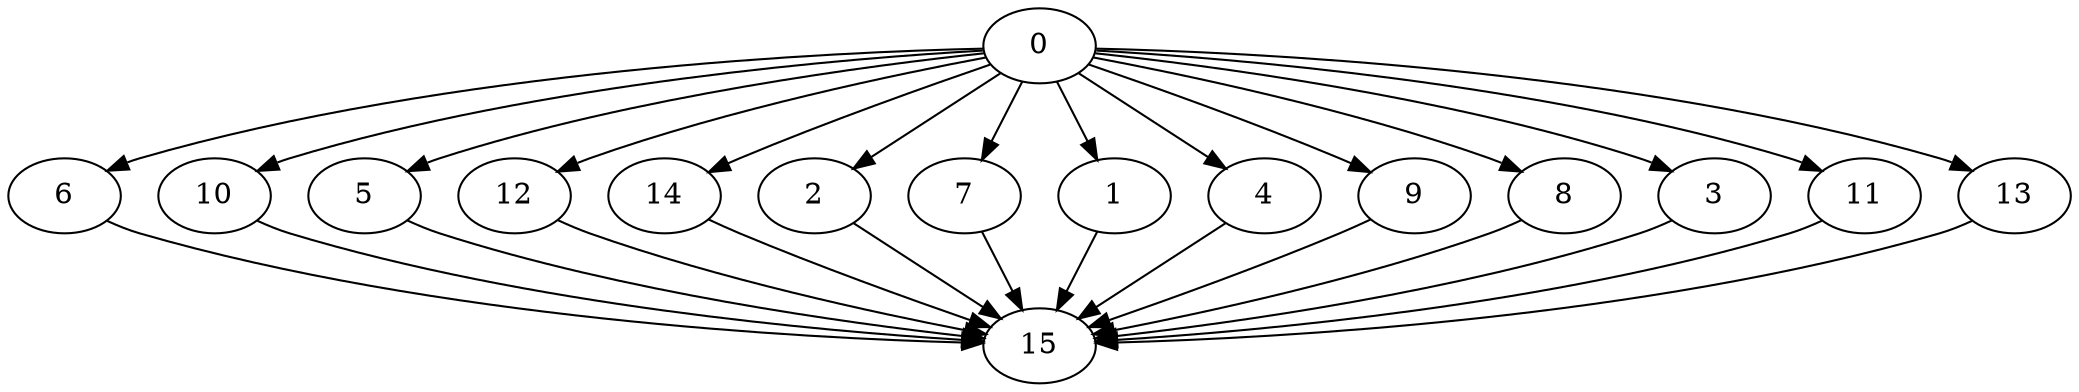 digraph "Fork_Join_Nodes_16_CCR_1.00_WeightType_Random_Homogeneous-6" {
0 [Weight=7];
6 [Weight=18];
10 [Weight=16];
5 [Weight=9];
12 [Weight=9];
14 [Weight=13];
2 [Weight=11];
7 [Weight=7];
1 [Weight=9];
4 [Weight=9];
9 [Weight=5];
8 [Weight=4];
3 [Weight=4];
11 [Weight=4];
13 [Weight=4];
15 [Weight=18];
10 -> 15 [Weight=5];
0 -> 2 [Weight=2];
0 -> 11 [Weight=9];
1 -> 15 [Weight=2];
13 -> 15 [Weight=2];
2 -> 15 [Weight=4];
4 -> 15 [Weight=2];
9 -> 15 [Weight=5];
0 -> 1 [Weight=3];
11 -> 15 [Weight=2];
0 -> 13 [Weight=7];
0 -> 5 [Weight=5];
0 -> 12 [Weight=3];
12 -> 15 [Weight=9];
0 -> 8 [Weight=8];
0 -> 4 [Weight=6];
6 -> 15 [Weight=8];
14 -> 15 [Weight=3];
0 -> 6 [Weight=7];
5 -> 15 [Weight=9];
0 -> 9 [Weight=6];
0 -> 3 [Weight=9];
8 -> 15 [Weight=3];
7 -> 15 [Weight=6];
3 -> 15 [Weight=2];
0 -> 10 [Weight=8];
0 -> 14 [Weight=3];
0 -> 7 [Weight=9];
}
